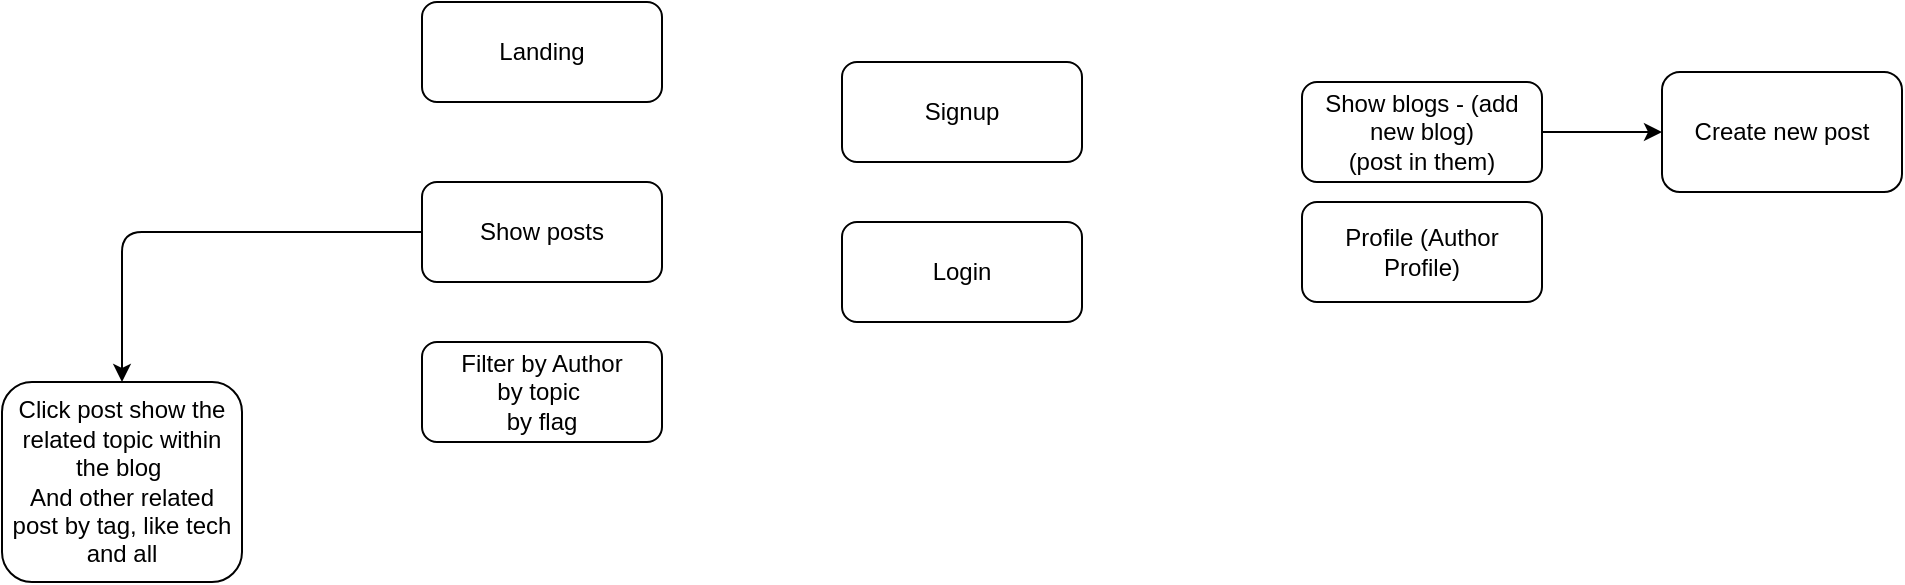 <mxfile>
    <diagram id="O3B4Iqilt00RCQWJbgz6" name="Page-1">
        <mxGraphModel dx="1735" dy="680" grid="1" gridSize="10" guides="1" tooltips="1" connect="1" arrows="1" fold="1" page="1" pageScale="1" pageWidth="850" pageHeight="1100" math="0" shadow="0">
            <root>
                <mxCell id="0"/>
                <mxCell id="1" parent="0"/>
                <mxCell id="2" value="Landing" style="rounded=1;whiteSpace=wrap;html=1;" vertex="1" parent="1">
                    <mxGeometry x="30" y="40" width="120" height="50" as="geometry"/>
                </mxCell>
                <mxCell id="9" style="edgeStyle=none;html=1;" edge="1" parent="1" source="3" target="10">
                    <mxGeometry relative="1" as="geometry">
                        <mxPoint x="-70" y="230" as="targetPoint"/>
                        <Array as="points">
                            <mxPoint x="-120" y="155"/>
                        </Array>
                    </mxGeometry>
                </mxCell>
                <mxCell id="3" value="Show posts" style="rounded=1;whiteSpace=wrap;html=1;" vertex="1" parent="1">
                    <mxGeometry x="30" y="130" width="120" height="50" as="geometry"/>
                </mxCell>
                <mxCell id="4" value="Filter by Author&lt;div&gt;by topic&amp;nbsp;&lt;/div&gt;&lt;div&gt;by flag&lt;/div&gt;" style="rounded=1;whiteSpace=wrap;html=1;" vertex="1" parent="1">
                    <mxGeometry x="30" y="210" width="120" height="50" as="geometry"/>
                </mxCell>
                <mxCell id="5" value="Signup" style="rounded=1;whiteSpace=wrap;html=1;" vertex="1" parent="1">
                    <mxGeometry x="240" y="70" width="120" height="50" as="geometry"/>
                </mxCell>
                <mxCell id="6" value="Login" style="rounded=1;whiteSpace=wrap;html=1;" vertex="1" parent="1">
                    <mxGeometry x="240" y="150" width="120" height="50" as="geometry"/>
                </mxCell>
                <mxCell id="11" style="edgeStyle=none;html=1;" edge="1" parent="1" source="7" target="13">
                    <mxGeometry relative="1" as="geometry">
                        <mxPoint x="690" y="105" as="targetPoint"/>
                    </mxGeometry>
                </mxCell>
                <mxCell id="7" value="Show blogs - (add new blog)&lt;div&gt;(post in them)&lt;/div&gt;" style="rounded=1;whiteSpace=wrap;html=1;" vertex="1" parent="1">
                    <mxGeometry x="470" y="80" width="120" height="50" as="geometry"/>
                </mxCell>
                <mxCell id="8" value="Profile (Author Profile)" style="rounded=1;whiteSpace=wrap;html=1;" vertex="1" parent="1">
                    <mxGeometry x="470" y="140" width="120" height="50" as="geometry"/>
                </mxCell>
                <mxCell id="10" value="Click post show the related topic within the blog&amp;nbsp;&lt;div&gt;And other related post by tag, like tech and all&lt;/div&gt;" style="rounded=1;whiteSpace=wrap;html=1;" vertex="1" parent="1">
                    <mxGeometry x="-180" y="230" width="120" height="100" as="geometry"/>
                </mxCell>
                <mxCell id="13" value="Create new post" style="rounded=1;whiteSpace=wrap;html=1;" vertex="1" parent="1">
                    <mxGeometry x="650" y="75" width="120" height="60" as="geometry"/>
                </mxCell>
            </root>
        </mxGraphModel>
    </diagram>
</mxfile>